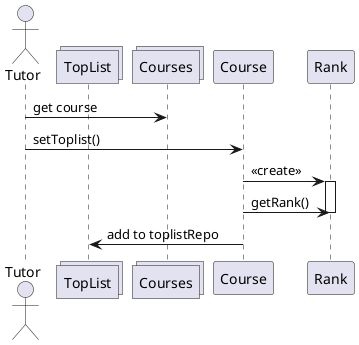 @startuml sequenceDiagram
actor Tutor
collections TopList
collections Courses

Tutor -> Courses : get course
Tutor -> Course : setToplist()
Course -> Rank : << create >>
activate Rank
Course -> Rank: getRank()
deactivate Rank
TopList <- Course  : add to toplistRepo 
@enduml